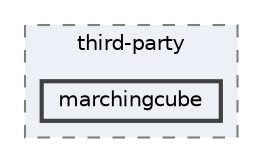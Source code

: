 digraph "marchingcube"
{
 // INTERACTIVE_SVG=YES
 // LATEX_PDF_SIZE
  bgcolor="transparent";
  edge [fontname=Helvetica,fontsize=10,labelfontname=Helvetica,labelfontsize=10];
  node [fontname=Helvetica,fontsize=10,shape=box,height=0.2,width=0.4];
  compound=true
  subgraph clusterdir_cb41432ea01ddbb1240623c7c0fff85f {
    graph [ bgcolor="#edf0f7", pencolor="grey50", label="third-party", fontname=Helvetica,fontsize=10 style="filled,dashed", URL="dir_cb41432ea01ddbb1240623c7c0fff85f.html",tooltip=""]
  dir_ee3643e020b5b67eef050785b738421a [label="marchingcube", fillcolor="#edf0f7", color="grey25", style="filled,bold", URL="dir_ee3643e020b5b67eef050785b738421a.html",tooltip=""];
  }
}
